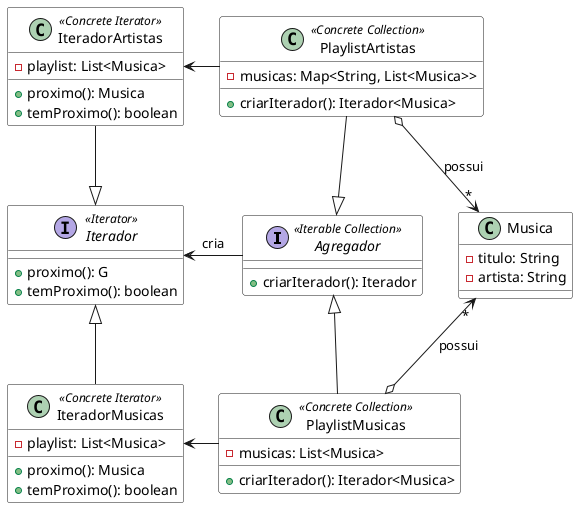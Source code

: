 @startuml
skinparam ClassBackgroundColor white

interface Agregador <<Iterable Collection>> {
    + criarIterador(): Iterador
}

interface Iterador <<Iterator>> {
    + proximo(): G
    + temProximo(): boolean
}

class PlaylistMusicas <<Concrete Collection>> {
    - musicas: List<Musica>
    + criarIterador(): Iterador<Musica>
}

class PlaylistArtistas <<Concrete Collection>> {
    - musicas: Map<String, List<Musica>>
    + criarIterador(): Iterador<Musica>
}

class IteradorMusicas <<Concrete Iterator>> {
    - playlist: List<Musica>
    + proximo(): Musica
    + temProximo(): boolean
}

class IteradorArtistas <<Concrete Iterator>> {
    - playlist: List<Musica>
    + proximo(): Musica
    + temProximo(): boolean
}

class Musica {
    - titulo: String
    - artista: String
}

Agregador -l-> Iterador: cria

Agregador <|-d- PlaylistMusicas
Agregador <|-u- PlaylistArtistas
Iterador  <|-d- IteradorMusicas
Iterador  <|-u- IteradorArtistas

PlaylistMusicas -l-> IteradorMusicas
PlaylistArtistas -l-> IteradorArtistas

PlaylistMusicas o-u-> "*" Musica: possui
PlaylistArtistas o-d-> "*" Musica: possui
@enduml